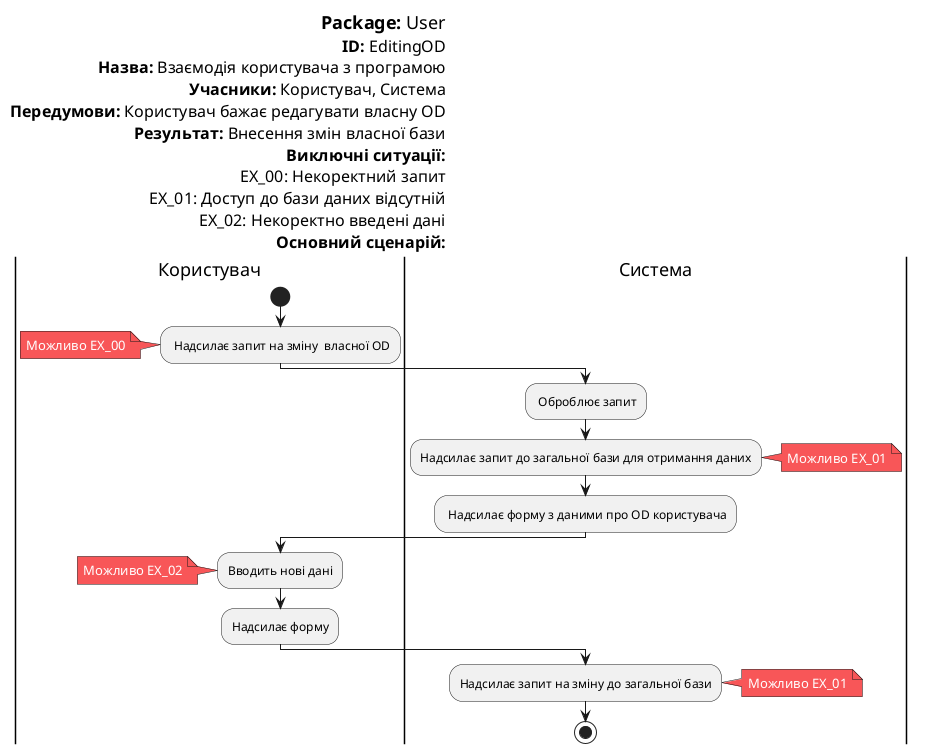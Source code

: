 @startuml EditAction

left header
<font color=000 size=18><b>Package:</b> User
<font color=000 size=16><b>ID:</b> EditingOD
<font color=000 size=16><b>Назва:</b> Взаємодія користувача з програмою
<font color=000 size=16><b>Учасники:</b> Користувач, Система
<font color=000 size=16><b>Передумови:</b> Користувач бажає редагувати власну OD
<font color=000 size=16><b>Результат:</b> Внесення змін власної бази
<font color=000 size=16><b>Виключні ситуації:</b>
<font color=000 size=16>EX_00: Некоректний запит
<font color=000 size=16>EX_01: Доступ до бази даних відсутній
<font color=000 size=16>EX_02: Некоректно введені дані
<font color=000 size=16><b>Основний сценарій:</b>
end header


skinparam	shadowing false
skinparam Note {
	BackgroundColor #f85658
	FontColor #ffffff
}

|Користувач|
start
: Надсилає запит на зміну  власної OD;
note left
Можливо ЕХ_00
end note

|Система|
: Оброблює запит;

|Система|
:Надсилає запит до загальної бази для отримання даних;
note right
Можливо ЕХ_01
end note
: Надсилає форму з даними про OD користувача;

|Користувач|
:Вводить нові дані;
note left
Можливо ЕХ_02
end note
:Надсилає форму;

|Система|
:Надсилає запит на зміну до загальної бази;
note right
Можливо ЕХ_01
end note
stop;
@enduml
